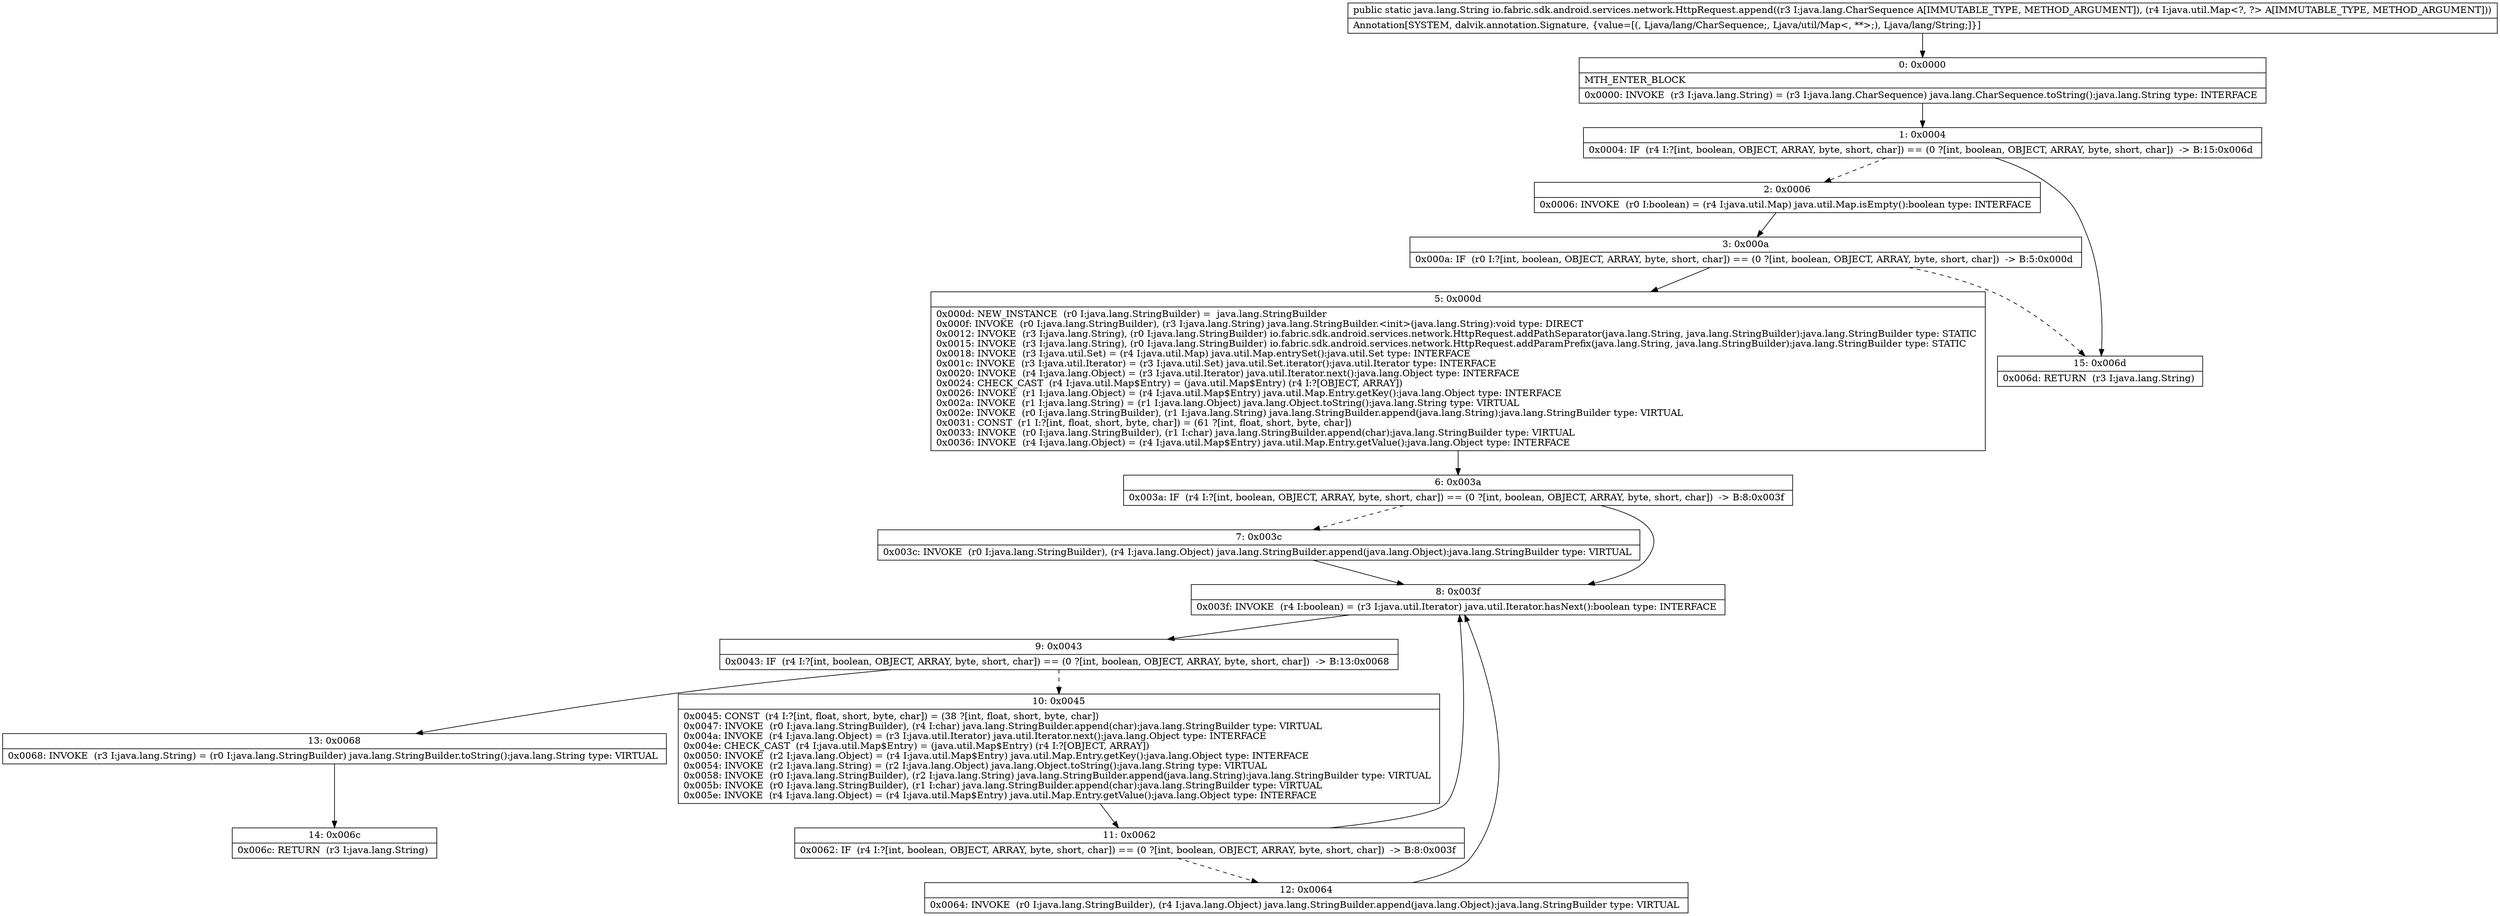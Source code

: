 digraph "CFG forio.fabric.sdk.android.services.network.HttpRequest.append(Ljava\/lang\/CharSequence;Ljava\/util\/Map;)Ljava\/lang\/String;" {
Node_0 [shape=record,label="{0\:\ 0x0000|MTH_ENTER_BLOCK\l|0x0000: INVOKE  (r3 I:java.lang.String) = (r3 I:java.lang.CharSequence) java.lang.CharSequence.toString():java.lang.String type: INTERFACE \l}"];
Node_1 [shape=record,label="{1\:\ 0x0004|0x0004: IF  (r4 I:?[int, boolean, OBJECT, ARRAY, byte, short, char]) == (0 ?[int, boolean, OBJECT, ARRAY, byte, short, char])  \-\> B:15:0x006d \l}"];
Node_2 [shape=record,label="{2\:\ 0x0006|0x0006: INVOKE  (r0 I:boolean) = (r4 I:java.util.Map) java.util.Map.isEmpty():boolean type: INTERFACE \l}"];
Node_3 [shape=record,label="{3\:\ 0x000a|0x000a: IF  (r0 I:?[int, boolean, OBJECT, ARRAY, byte, short, char]) == (0 ?[int, boolean, OBJECT, ARRAY, byte, short, char])  \-\> B:5:0x000d \l}"];
Node_5 [shape=record,label="{5\:\ 0x000d|0x000d: NEW_INSTANCE  (r0 I:java.lang.StringBuilder) =  java.lang.StringBuilder \l0x000f: INVOKE  (r0 I:java.lang.StringBuilder), (r3 I:java.lang.String) java.lang.StringBuilder.\<init\>(java.lang.String):void type: DIRECT \l0x0012: INVOKE  (r3 I:java.lang.String), (r0 I:java.lang.StringBuilder) io.fabric.sdk.android.services.network.HttpRequest.addPathSeparator(java.lang.String, java.lang.StringBuilder):java.lang.StringBuilder type: STATIC \l0x0015: INVOKE  (r3 I:java.lang.String), (r0 I:java.lang.StringBuilder) io.fabric.sdk.android.services.network.HttpRequest.addParamPrefix(java.lang.String, java.lang.StringBuilder):java.lang.StringBuilder type: STATIC \l0x0018: INVOKE  (r3 I:java.util.Set) = (r4 I:java.util.Map) java.util.Map.entrySet():java.util.Set type: INTERFACE \l0x001c: INVOKE  (r3 I:java.util.Iterator) = (r3 I:java.util.Set) java.util.Set.iterator():java.util.Iterator type: INTERFACE \l0x0020: INVOKE  (r4 I:java.lang.Object) = (r3 I:java.util.Iterator) java.util.Iterator.next():java.lang.Object type: INTERFACE \l0x0024: CHECK_CAST  (r4 I:java.util.Map$Entry) = (java.util.Map$Entry) (r4 I:?[OBJECT, ARRAY]) \l0x0026: INVOKE  (r1 I:java.lang.Object) = (r4 I:java.util.Map$Entry) java.util.Map.Entry.getKey():java.lang.Object type: INTERFACE \l0x002a: INVOKE  (r1 I:java.lang.String) = (r1 I:java.lang.Object) java.lang.Object.toString():java.lang.String type: VIRTUAL \l0x002e: INVOKE  (r0 I:java.lang.StringBuilder), (r1 I:java.lang.String) java.lang.StringBuilder.append(java.lang.String):java.lang.StringBuilder type: VIRTUAL \l0x0031: CONST  (r1 I:?[int, float, short, byte, char]) = (61 ?[int, float, short, byte, char]) \l0x0033: INVOKE  (r0 I:java.lang.StringBuilder), (r1 I:char) java.lang.StringBuilder.append(char):java.lang.StringBuilder type: VIRTUAL \l0x0036: INVOKE  (r4 I:java.lang.Object) = (r4 I:java.util.Map$Entry) java.util.Map.Entry.getValue():java.lang.Object type: INTERFACE \l}"];
Node_6 [shape=record,label="{6\:\ 0x003a|0x003a: IF  (r4 I:?[int, boolean, OBJECT, ARRAY, byte, short, char]) == (0 ?[int, boolean, OBJECT, ARRAY, byte, short, char])  \-\> B:8:0x003f \l}"];
Node_7 [shape=record,label="{7\:\ 0x003c|0x003c: INVOKE  (r0 I:java.lang.StringBuilder), (r4 I:java.lang.Object) java.lang.StringBuilder.append(java.lang.Object):java.lang.StringBuilder type: VIRTUAL \l}"];
Node_8 [shape=record,label="{8\:\ 0x003f|0x003f: INVOKE  (r4 I:boolean) = (r3 I:java.util.Iterator) java.util.Iterator.hasNext():boolean type: INTERFACE \l}"];
Node_9 [shape=record,label="{9\:\ 0x0043|0x0043: IF  (r4 I:?[int, boolean, OBJECT, ARRAY, byte, short, char]) == (0 ?[int, boolean, OBJECT, ARRAY, byte, short, char])  \-\> B:13:0x0068 \l}"];
Node_10 [shape=record,label="{10\:\ 0x0045|0x0045: CONST  (r4 I:?[int, float, short, byte, char]) = (38 ?[int, float, short, byte, char]) \l0x0047: INVOKE  (r0 I:java.lang.StringBuilder), (r4 I:char) java.lang.StringBuilder.append(char):java.lang.StringBuilder type: VIRTUAL \l0x004a: INVOKE  (r4 I:java.lang.Object) = (r3 I:java.util.Iterator) java.util.Iterator.next():java.lang.Object type: INTERFACE \l0x004e: CHECK_CAST  (r4 I:java.util.Map$Entry) = (java.util.Map$Entry) (r4 I:?[OBJECT, ARRAY]) \l0x0050: INVOKE  (r2 I:java.lang.Object) = (r4 I:java.util.Map$Entry) java.util.Map.Entry.getKey():java.lang.Object type: INTERFACE \l0x0054: INVOKE  (r2 I:java.lang.String) = (r2 I:java.lang.Object) java.lang.Object.toString():java.lang.String type: VIRTUAL \l0x0058: INVOKE  (r0 I:java.lang.StringBuilder), (r2 I:java.lang.String) java.lang.StringBuilder.append(java.lang.String):java.lang.StringBuilder type: VIRTUAL \l0x005b: INVOKE  (r0 I:java.lang.StringBuilder), (r1 I:char) java.lang.StringBuilder.append(char):java.lang.StringBuilder type: VIRTUAL \l0x005e: INVOKE  (r4 I:java.lang.Object) = (r4 I:java.util.Map$Entry) java.util.Map.Entry.getValue():java.lang.Object type: INTERFACE \l}"];
Node_11 [shape=record,label="{11\:\ 0x0062|0x0062: IF  (r4 I:?[int, boolean, OBJECT, ARRAY, byte, short, char]) == (0 ?[int, boolean, OBJECT, ARRAY, byte, short, char])  \-\> B:8:0x003f \l}"];
Node_12 [shape=record,label="{12\:\ 0x0064|0x0064: INVOKE  (r0 I:java.lang.StringBuilder), (r4 I:java.lang.Object) java.lang.StringBuilder.append(java.lang.Object):java.lang.StringBuilder type: VIRTUAL \l}"];
Node_13 [shape=record,label="{13\:\ 0x0068|0x0068: INVOKE  (r3 I:java.lang.String) = (r0 I:java.lang.StringBuilder) java.lang.StringBuilder.toString():java.lang.String type: VIRTUAL \l}"];
Node_14 [shape=record,label="{14\:\ 0x006c|0x006c: RETURN  (r3 I:java.lang.String) \l}"];
Node_15 [shape=record,label="{15\:\ 0x006d|0x006d: RETURN  (r3 I:java.lang.String) \l}"];
MethodNode[shape=record,label="{public static java.lang.String io.fabric.sdk.android.services.network.HttpRequest.append((r3 I:java.lang.CharSequence A[IMMUTABLE_TYPE, METHOD_ARGUMENT]), (r4 I:java.util.Map\<?, ?\> A[IMMUTABLE_TYPE, METHOD_ARGUMENT]))  | Annotation[SYSTEM, dalvik.annotation.Signature, \{value=[(, Ljava\/lang\/CharSequence;, Ljava\/util\/Map\<, **\>;), Ljava\/lang\/String;]\}]\l}"];
MethodNode -> Node_0;
Node_0 -> Node_1;
Node_1 -> Node_2[style=dashed];
Node_1 -> Node_15;
Node_2 -> Node_3;
Node_3 -> Node_5;
Node_3 -> Node_15[style=dashed];
Node_5 -> Node_6;
Node_6 -> Node_7[style=dashed];
Node_6 -> Node_8;
Node_7 -> Node_8;
Node_8 -> Node_9;
Node_9 -> Node_10[style=dashed];
Node_9 -> Node_13;
Node_10 -> Node_11;
Node_11 -> Node_8;
Node_11 -> Node_12[style=dashed];
Node_12 -> Node_8;
Node_13 -> Node_14;
}

